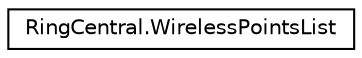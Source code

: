 digraph "Graphical Class Hierarchy"
{
 // LATEX_PDF_SIZE
  edge [fontname="Helvetica",fontsize="10",labelfontname="Helvetica",labelfontsize="10"];
  node [fontname="Helvetica",fontsize="10",shape=record];
  rankdir="LR";
  Node0 [label="RingCentral.WirelessPointsList",height=0.2,width=0.4,color="black", fillcolor="white", style="filled",URL="$classRingCentral_1_1WirelessPointsList.html",tooltip=" "];
}
